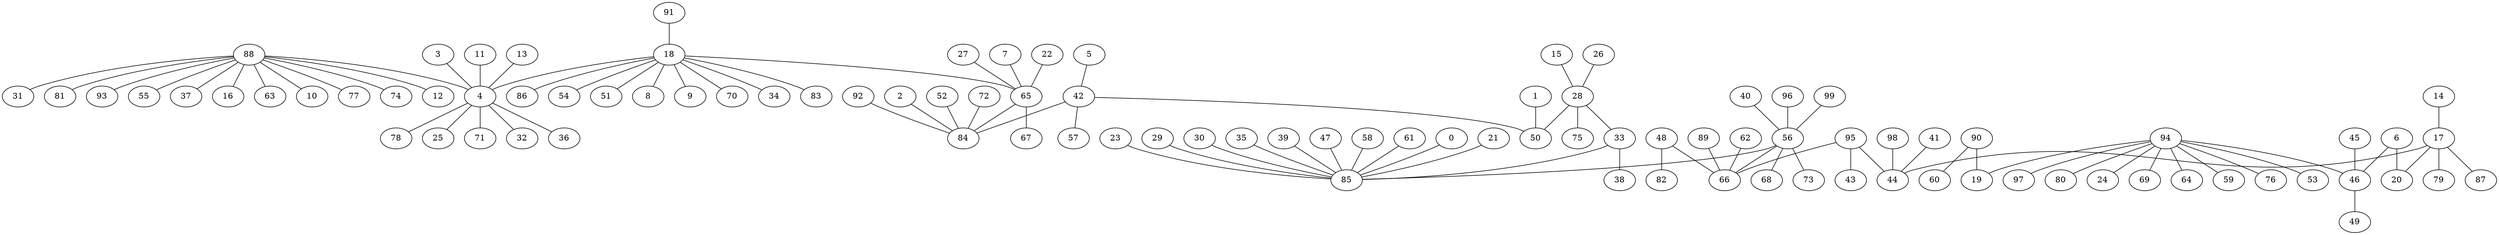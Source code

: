 graph G{
88--37;
88--16;
88--63;
88--10;
88--77;
88--74;
88--12;
88--31;
88--81;
88--93;
88--55;
88--4;
89--66;
90--19;
90--60;
91--18;
92--84;
94--46;
94--64;
94--59;
94--19;
94--76;
94--53;
94--97;
94--80;
94--24;
94--69;
95--66;
95--43;
95--44;
96--56;
98--44;
11--4;
99--56;
13--4;
14--17;
15--28;
17--44;
17--79;
17--87;
17--20;
18--4;
18--86;
18--54;
18--51;
18--8;
18--9;
18--70;
18--34;
18--83;
18--65;
0--85;
1--50;
2--84;
3--4;
4--32;
4--36;
4--78;
4--25;
4--71;
5--42;
6--20;
6--46;
7--65;
21--85;
22--65;
23--85;
26--28;
27--65;
28--50;
28--75;
28--33;
29--85;
30--85;
33--85;
33--38;
35--85;
39--85;
40--56;
41--44;
42--84;
42--57;
42--50;
45--46;
46--49;
47--85;
48--66;
48--82;
52--84;
56--85;
56--68;
56--73;
56--66;
58--85;
61--85;
62--66;
65--67;
65--84;
72--84;
}